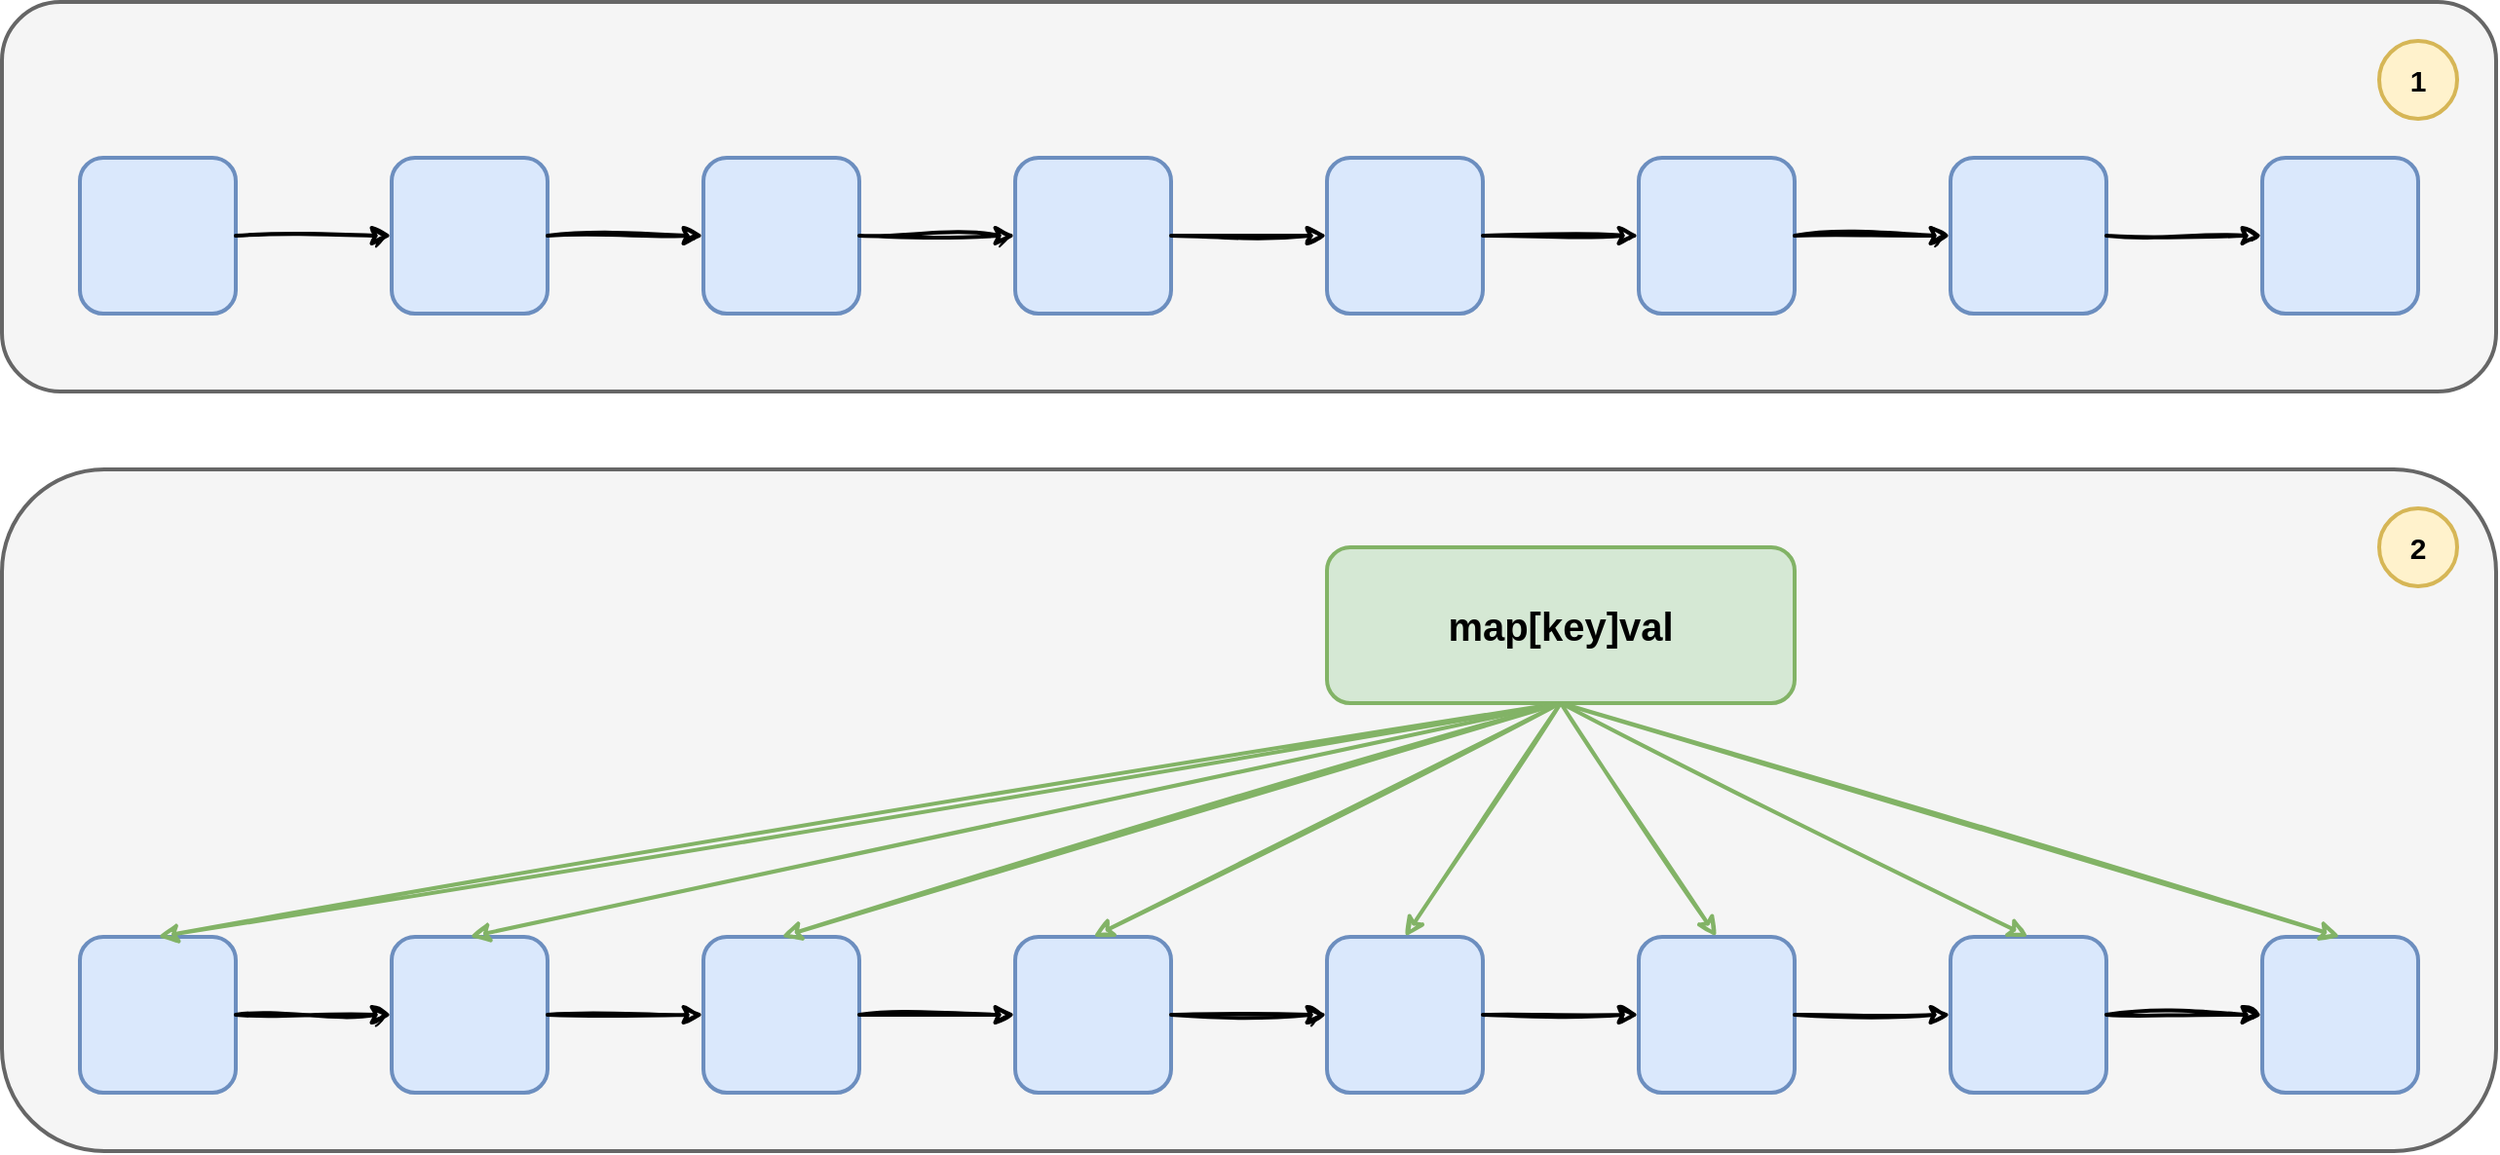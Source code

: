 <mxfile version="20.7.4" type="github">
  <diagram id="3Msq9Zm3J8-9wI-yKWcB" name="第 1 页">
    <mxGraphModel dx="1468" dy="1994" grid="1" gridSize="10" guides="1" tooltips="1" connect="1" arrows="1" fold="1" page="1" pageScale="1" pageWidth="827" pageHeight="1169" math="0" shadow="0">
      <root>
        <mxCell id="0" />
        <mxCell id="1" parent="0" />
        <mxCell id="XPZotyxkkyArRhtsx3Gz-83" value="" style="rounded=1;whiteSpace=wrap;html=1;strokeWidth=2;fillWeight=4;hachureGap=8;hachureAngle=45;fillColor=#f5f5f5;fontSize=15;fontColor=#333333;strokeColor=#666666;" vertex="1" parent="1">
          <mxGeometry x="40" y="200" width="1280" height="350" as="geometry" />
        </mxCell>
        <mxCell id="XPZotyxkkyArRhtsx3Gz-2" value="" style="rounded=1;whiteSpace=wrap;html=1;strokeWidth=2;fillWeight=4;hachureGap=8;hachureAngle=45;fillColor=#f5f5f5;fontSize=15;fontColor=#333333;strokeColor=#666666;" vertex="1" parent="1">
          <mxGeometry x="40" y="-40" width="1280" height="200" as="geometry" />
        </mxCell>
        <mxCell id="XPZotyxkkyArRhtsx3Gz-3" value="" style="rounded=1;whiteSpace=wrap;html=1;strokeWidth=2;fillWeight=4;hachureGap=8;hachureAngle=45;fillColor=#dae8fc;strokeColor=#6c8ebf;" vertex="1" parent="1">
          <mxGeometry x="80" y="40" width="80" height="80" as="geometry" />
        </mxCell>
        <mxCell id="XPZotyxkkyArRhtsx3Gz-4" value="" style="rounded=1;whiteSpace=wrap;html=1;strokeWidth=2;fillWeight=4;hachureGap=8;hachureAngle=45;fillColor=#dae8fc;strokeColor=#6c8ebf;" vertex="1" parent="1">
          <mxGeometry x="240" y="40" width="80" height="80" as="geometry" />
        </mxCell>
        <mxCell id="XPZotyxkkyArRhtsx3Gz-5" value="" style="rounded=1;whiteSpace=wrap;html=1;strokeWidth=2;fillWeight=4;hachureGap=8;hachureAngle=45;fillColor=#dae8fc;strokeColor=#6c8ebf;" vertex="1" parent="1">
          <mxGeometry x="400" y="40" width="80" height="80" as="geometry" />
        </mxCell>
        <mxCell id="XPZotyxkkyArRhtsx3Gz-47" value="" style="rounded=1;whiteSpace=wrap;html=1;strokeWidth=2;fillWeight=4;hachureGap=8;hachureAngle=45;fillColor=#dae8fc;strokeColor=#6c8ebf;" vertex="1" parent="1">
          <mxGeometry x="560" y="40" width="80" height="80" as="geometry" />
        </mxCell>
        <mxCell id="XPZotyxkkyArRhtsx3Gz-48" value="" style="rounded=1;whiteSpace=wrap;html=1;strokeWidth=2;fillWeight=4;hachureGap=8;hachureAngle=45;fillColor=#dae8fc;strokeColor=#6c8ebf;" vertex="1" parent="1">
          <mxGeometry x="720" y="40" width="80" height="80" as="geometry" />
        </mxCell>
        <mxCell id="XPZotyxkkyArRhtsx3Gz-49" value="" style="rounded=1;whiteSpace=wrap;html=1;strokeWidth=2;fillWeight=4;hachureGap=8;hachureAngle=45;fillColor=#dae8fc;strokeColor=#6c8ebf;" vertex="1" parent="1">
          <mxGeometry x="880" y="40" width="80" height="80" as="geometry" />
        </mxCell>
        <mxCell id="XPZotyxkkyArRhtsx3Gz-50" value="" style="rounded=1;whiteSpace=wrap;html=1;strokeWidth=2;fillWeight=4;hachureGap=8;hachureAngle=45;fillColor=#dae8fc;strokeColor=#6c8ebf;" vertex="1" parent="1">
          <mxGeometry x="1040" y="40" width="80" height="80" as="geometry" />
        </mxCell>
        <mxCell id="XPZotyxkkyArRhtsx3Gz-51" value="" style="rounded=1;whiteSpace=wrap;html=1;strokeWidth=2;fillWeight=4;hachureGap=8;hachureAngle=45;fillColor=#dae8fc;strokeColor=#6c8ebf;" vertex="1" parent="1">
          <mxGeometry x="1200" y="40" width="80" height="80" as="geometry" />
        </mxCell>
        <mxCell id="XPZotyxkkyArRhtsx3Gz-52" value="" style="endArrow=classic;html=1;rounded=0;exitX=1;exitY=0.5;exitDx=0;exitDy=0;entryX=0;entryY=0.5;entryDx=0;entryDy=0;strokeWidth=2;sketch=1;curveFitting=1;jiggle=2;" edge="1" parent="1" source="XPZotyxkkyArRhtsx3Gz-3" target="XPZotyxkkyArRhtsx3Gz-4">
          <mxGeometry width="50" height="50" relative="1" as="geometry">
            <mxPoint x="240" y="210" as="sourcePoint" />
            <mxPoint x="290" y="160" as="targetPoint" />
          </mxGeometry>
        </mxCell>
        <mxCell id="XPZotyxkkyArRhtsx3Gz-53" value="" style="endArrow=classic;html=1;rounded=0;exitX=1;exitY=0.5;exitDx=0;exitDy=0;entryX=0;entryY=0.5;entryDx=0;entryDy=0;strokeWidth=2;sketch=1;curveFitting=1;jiggle=2;" edge="1" parent="1" source="XPZotyxkkyArRhtsx3Gz-4" target="XPZotyxkkyArRhtsx3Gz-5">
          <mxGeometry width="50" height="50" relative="1" as="geometry">
            <mxPoint x="170" y="90.0" as="sourcePoint" />
            <mxPoint x="250" y="90.0" as="targetPoint" />
          </mxGeometry>
        </mxCell>
        <mxCell id="XPZotyxkkyArRhtsx3Gz-54" value="" style="endArrow=classic;html=1;rounded=0;exitX=1;exitY=0.5;exitDx=0;exitDy=0;entryX=0;entryY=0.5;entryDx=0;entryDy=0;strokeWidth=2;sketch=1;curveFitting=1;jiggle=2;" edge="1" parent="1" source="XPZotyxkkyArRhtsx3Gz-5" target="XPZotyxkkyArRhtsx3Gz-47">
          <mxGeometry width="50" height="50" relative="1" as="geometry">
            <mxPoint x="330" y="90.0" as="sourcePoint" />
            <mxPoint x="410" y="90.0" as="targetPoint" />
          </mxGeometry>
        </mxCell>
        <mxCell id="XPZotyxkkyArRhtsx3Gz-55" value="" style="endArrow=classic;html=1;rounded=0;exitX=1;exitY=0.5;exitDx=0;exitDy=0;strokeWidth=2;sketch=1;curveFitting=1;jiggle=2;" edge="1" parent="1" source="XPZotyxkkyArRhtsx3Gz-47" target="XPZotyxkkyArRhtsx3Gz-48">
          <mxGeometry width="50" height="50" relative="1" as="geometry">
            <mxPoint x="490" y="90.0" as="sourcePoint" />
            <mxPoint x="570" y="90.0" as="targetPoint" />
          </mxGeometry>
        </mxCell>
        <mxCell id="XPZotyxkkyArRhtsx3Gz-56" value="" style="endArrow=classic;html=1;rounded=0;strokeWidth=2;sketch=1;curveFitting=1;jiggle=2;exitX=1;exitY=0.5;exitDx=0;exitDy=0;entryX=0;entryY=0.5;entryDx=0;entryDy=0;" edge="1" parent="1" source="XPZotyxkkyArRhtsx3Gz-48" target="XPZotyxkkyArRhtsx3Gz-49">
          <mxGeometry width="50" height="50" relative="1" as="geometry">
            <mxPoint x="810" y="80" as="sourcePoint" />
            <mxPoint x="730" y="90.0" as="targetPoint" />
          </mxGeometry>
        </mxCell>
        <mxCell id="XPZotyxkkyArRhtsx3Gz-57" value="" style="endArrow=classic;html=1;rounded=0;strokeWidth=2;sketch=1;curveFitting=1;jiggle=2;exitX=1;exitY=0.5;exitDx=0;exitDy=0;entryX=0;entryY=0.5;entryDx=0;entryDy=0;" edge="1" parent="1" source="XPZotyxkkyArRhtsx3Gz-49" target="XPZotyxkkyArRhtsx3Gz-50">
          <mxGeometry width="50" height="50" relative="1" as="geometry">
            <mxPoint x="810" y="90.0" as="sourcePoint" />
            <mxPoint x="890" y="90.0" as="targetPoint" />
          </mxGeometry>
        </mxCell>
        <mxCell id="XPZotyxkkyArRhtsx3Gz-58" value="" style="endArrow=classic;html=1;rounded=0;strokeWidth=2;sketch=1;curveFitting=1;jiggle=2;exitX=1;exitY=0.5;exitDx=0;exitDy=0;entryX=0;entryY=0.5;entryDx=0;entryDy=0;" edge="1" parent="1" source="XPZotyxkkyArRhtsx3Gz-50" target="XPZotyxkkyArRhtsx3Gz-51">
          <mxGeometry width="50" height="50" relative="1" as="geometry">
            <mxPoint x="970" y="90.0" as="sourcePoint" />
            <mxPoint x="1050" y="90.0" as="targetPoint" />
          </mxGeometry>
        </mxCell>
        <mxCell id="XPZotyxkkyArRhtsx3Gz-59" value="" style="rounded=1;whiteSpace=wrap;html=1;strokeWidth=2;fillWeight=4;hachureGap=8;hachureAngle=45;fillColor=#dae8fc;strokeColor=#6c8ebf;" vertex="1" parent="1">
          <mxGeometry x="80" y="440" width="80" height="80" as="geometry" />
        </mxCell>
        <mxCell id="XPZotyxkkyArRhtsx3Gz-60" value="" style="rounded=1;whiteSpace=wrap;html=1;strokeWidth=2;fillWeight=4;hachureGap=8;hachureAngle=45;fillColor=#dae8fc;strokeColor=#6c8ebf;" vertex="1" parent="1">
          <mxGeometry x="240" y="440" width="80" height="80" as="geometry" />
        </mxCell>
        <mxCell id="XPZotyxkkyArRhtsx3Gz-61" value="" style="rounded=1;whiteSpace=wrap;html=1;strokeWidth=2;fillWeight=4;hachureGap=8;hachureAngle=45;fillColor=#dae8fc;strokeColor=#6c8ebf;" vertex="1" parent="1">
          <mxGeometry x="400" y="440" width="80" height="80" as="geometry" />
        </mxCell>
        <mxCell id="XPZotyxkkyArRhtsx3Gz-62" value="" style="rounded=1;whiteSpace=wrap;html=1;strokeWidth=2;fillWeight=4;hachureGap=8;hachureAngle=45;fillColor=#dae8fc;strokeColor=#6c8ebf;" vertex="1" parent="1">
          <mxGeometry x="560" y="440" width="80" height="80" as="geometry" />
        </mxCell>
        <mxCell id="XPZotyxkkyArRhtsx3Gz-63" value="" style="rounded=1;whiteSpace=wrap;html=1;strokeWidth=2;fillWeight=4;hachureGap=8;hachureAngle=45;fillColor=#dae8fc;strokeColor=#6c8ebf;" vertex="1" parent="1">
          <mxGeometry x="720" y="440" width="80" height="80" as="geometry" />
        </mxCell>
        <mxCell id="XPZotyxkkyArRhtsx3Gz-64" value="" style="rounded=1;whiteSpace=wrap;html=1;strokeWidth=2;fillWeight=4;hachureGap=8;hachureAngle=45;fillColor=#dae8fc;strokeColor=#6c8ebf;" vertex="1" parent="1">
          <mxGeometry x="880" y="440" width="80" height="80" as="geometry" />
        </mxCell>
        <mxCell id="XPZotyxkkyArRhtsx3Gz-65" value="" style="rounded=1;whiteSpace=wrap;html=1;strokeWidth=2;fillWeight=4;hachureGap=8;hachureAngle=45;fillColor=#dae8fc;strokeColor=#6c8ebf;" vertex="1" parent="1">
          <mxGeometry x="1040" y="440" width="80" height="80" as="geometry" />
        </mxCell>
        <mxCell id="XPZotyxkkyArRhtsx3Gz-66" value="" style="rounded=1;whiteSpace=wrap;html=1;strokeWidth=2;fillWeight=4;hachureGap=8;hachureAngle=45;fillColor=#dae8fc;strokeColor=#6c8ebf;" vertex="1" parent="1">
          <mxGeometry x="1200" y="440" width="80" height="80" as="geometry" />
        </mxCell>
        <mxCell id="XPZotyxkkyArRhtsx3Gz-67" value="" style="endArrow=classic;html=1;rounded=0;exitX=1;exitY=0.5;exitDx=0;exitDy=0;entryX=0;entryY=0.5;entryDx=0;entryDy=0;strokeWidth=2;sketch=1;curveFitting=1;jiggle=2;" edge="1" parent="1" source="XPZotyxkkyArRhtsx3Gz-59" target="XPZotyxkkyArRhtsx3Gz-60">
          <mxGeometry width="50" height="50" relative="1" as="geometry">
            <mxPoint x="240" y="610" as="sourcePoint" />
            <mxPoint x="290" y="560" as="targetPoint" />
          </mxGeometry>
        </mxCell>
        <mxCell id="XPZotyxkkyArRhtsx3Gz-68" value="" style="endArrow=classic;html=1;rounded=0;exitX=1;exitY=0.5;exitDx=0;exitDy=0;entryX=0;entryY=0.5;entryDx=0;entryDy=0;strokeWidth=2;sketch=1;curveFitting=1;jiggle=2;" edge="1" parent="1" source="XPZotyxkkyArRhtsx3Gz-60" target="XPZotyxkkyArRhtsx3Gz-61">
          <mxGeometry width="50" height="50" relative="1" as="geometry">
            <mxPoint x="170" y="490.0" as="sourcePoint" />
            <mxPoint x="250" y="490.0" as="targetPoint" />
          </mxGeometry>
        </mxCell>
        <mxCell id="XPZotyxkkyArRhtsx3Gz-69" value="" style="endArrow=classic;html=1;rounded=0;exitX=1;exitY=0.5;exitDx=0;exitDy=0;entryX=0;entryY=0.5;entryDx=0;entryDy=0;strokeWidth=2;sketch=1;curveFitting=1;jiggle=2;" edge="1" parent="1" source="XPZotyxkkyArRhtsx3Gz-61" target="XPZotyxkkyArRhtsx3Gz-62">
          <mxGeometry width="50" height="50" relative="1" as="geometry">
            <mxPoint x="330" y="490.0" as="sourcePoint" />
            <mxPoint x="410" y="490.0" as="targetPoint" />
          </mxGeometry>
        </mxCell>
        <mxCell id="XPZotyxkkyArRhtsx3Gz-70" value="" style="endArrow=classic;html=1;rounded=0;exitX=1;exitY=0.5;exitDx=0;exitDy=0;strokeWidth=2;sketch=1;curveFitting=1;jiggle=2;" edge="1" parent="1" source="XPZotyxkkyArRhtsx3Gz-62" target="XPZotyxkkyArRhtsx3Gz-63">
          <mxGeometry width="50" height="50" relative="1" as="geometry">
            <mxPoint x="490" y="490.0" as="sourcePoint" />
            <mxPoint x="570" y="490.0" as="targetPoint" />
          </mxGeometry>
        </mxCell>
        <mxCell id="XPZotyxkkyArRhtsx3Gz-71" value="" style="endArrow=classic;html=1;rounded=0;strokeWidth=2;sketch=1;curveFitting=1;jiggle=2;exitX=1;exitY=0.5;exitDx=0;exitDy=0;entryX=0;entryY=0.5;entryDx=0;entryDy=0;" edge="1" parent="1" source="XPZotyxkkyArRhtsx3Gz-63" target="XPZotyxkkyArRhtsx3Gz-64">
          <mxGeometry width="50" height="50" relative="1" as="geometry">
            <mxPoint x="810" y="480" as="sourcePoint" />
            <mxPoint x="730" y="490.0" as="targetPoint" />
          </mxGeometry>
        </mxCell>
        <mxCell id="XPZotyxkkyArRhtsx3Gz-72" value="" style="endArrow=classic;html=1;rounded=0;strokeWidth=2;sketch=1;curveFitting=1;jiggle=2;exitX=1;exitY=0.5;exitDx=0;exitDy=0;entryX=0;entryY=0.5;entryDx=0;entryDy=0;" edge="1" parent="1" source="XPZotyxkkyArRhtsx3Gz-64" target="XPZotyxkkyArRhtsx3Gz-65">
          <mxGeometry width="50" height="50" relative="1" as="geometry">
            <mxPoint x="810" y="490.0" as="sourcePoint" />
            <mxPoint x="890" y="490.0" as="targetPoint" />
          </mxGeometry>
        </mxCell>
        <mxCell id="XPZotyxkkyArRhtsx3Gz-73" value="" style="endArrow=classic;html=1;rounded=0;strokeWidth=2;sketch=1;curveFitting=1;jiggle=2;exitX=1;exitY=0.5;exitDx=0;exitDy=0;entryX=0;entryY=0.5;entryDx=0;entryDy=0;" edge="1" parent="1" source="XPZotyxkkyArRhtsx3Gz-65" target="XPZotyxkkyArRhtsx3Gz-66">
          <mxGeometry width="50" height="50" relative="1" as="geometry">
            <mxPoint x="970" y="490.0" as="sourcePoint" />
            <mxPoint x="1050" y="490.0" as="targetPoint" />
          </mxGeometry>
        </mxCell>
        <mxCell id="XPZotyxkkyArRhtsx3Gz-74" value="map[key]val" style="rounded=1;whiteSpace=wrap;html=1;strokeWidth=2;fillWeight=4;hachureGap=8;hachureAngle=45;fillColor=#d5e8d4;strokeColor=#82b366;fontSize=20;fontStyle=1" vertex="1" parent="1">
          <mxGeometry x="720" y="240" width="240" height="80" as="geometry" />
        </mxCell>
        <mxCell id="XPZotyxkkyArRhtsx3Gz-75" value="" style="endArrow=classic;html=1;rounded=0;sketch=1;strokeWidth=2;fontSize=20;exitX=0.5;exitY=1;exitDx=0;exitDy=0;entryX=0.5;entryY=0;entryDx=0;entryDy=0;fillColor=#d5e8d4;strokeColor=#82b366;" edge="1" parent="1" source="XPZotyxkkyArRhtsx3Gz-74" target="XPZotyxkkyArRhtsx3Gz-59">
          <mxGeometry width="50" height="50" relative="1" as="geometry">
            <mxPoint x="350" y="320" as="sourcePoint" />
            <mxPoint x="400" y="270" as="targetPoint" />
          </mxGeometry>
        </mxCell>
        <mxCell id="XPZotyxkkyArRhtsx3Gz-76" value="" style="endArrow=classic;html=1;rounded=0;sketch=1;strokeWidth=2;fontSize=20;exitX=0.5;exitY=1;exitDx=0;exitDy=0;entryX=0.5;entryY=0;entryDx=0;entryDy=0;fillColor=#d5e8d4;strokeColor=#82b366;" edge="1" parent="1" source="XPZotyxkkyArRhtsx3Gz-74" target="XPZotyxkkyArRhtsx3Gz-60">
          <mxGeometry width="50" height="50" relative="1" as="geometry">
            <mxPoint x="1010" y="330" as="sourcePoint" />
            <mxPoint x="130" y="450" as="targetPoint" />
          </mxGeometry>
        </mxCell>
        <mxCell id="XPZotyxkkyArRhtsx3Gz-77" value="" style="endArrow=classic;html=1;rounded=0;sketch=1;strokeWidth=2;fontSize=20;exitX=0.5;exitY=1;exitDx=0;exitDy=0;entryX=0.5;entryY=0;entryDx=0;entryDy=0;fillColor=#d5e8d4;strokeColor=#82b366;" edge="1" parent="1" source="XPZotyxkkyArRhtsx3Gz-74" target="XPZotyxkkyArRhtsx3Gz-61">
          <mxGeometry width="50" height="50" relative="1" as="geometry">
            <mxPoint x="1010" y="330" as="sourcePoint" />
            <mxPoint x="290.0" y="450" as="targetPoint" />
          </mxGeometry>
        </mxCell>
        <mxCell id="XPZotyxkkyArRhtsx3Gz-78" value="" style="endArrow=classic;html=1;rounded=0;sketch=1;strokeWidth=2;fontSize=20;exitX=0.5;exitY=1;exitDx=0;exitDy=0;entryX=0.5;entryY=0;entryDx=0;entryDy=0;fillColor=#d5e8d4;strokeColor=#82b366;" edge="1" parent="1" source="XPZotyxkkyArRhtsx3Gz-74" target="XPZotyxkkyArRhtsx3Gz-62">
          <mxGeometry width="50" height="50" relative="1" as="geometry">
            <mxPoint x="1010" y="330" as="sourcePoint" />
            <mxPoint x="450" y="450" as="targetPoint" />
          </mxGeometry>
        </mxCell>
        <mxCell id="XPZotyxkkyArRhtsx3Gz-79" value="" style="endArrow=classic;html=1;rounded=0;sketch=1;strokeWidth=2;fontSize=20;exitX=0.5;exitY=1;exitDx=0;exitDy=0;entryX=0.5;entryY=0;entryDx=0;entryDy=0;fillColor=#d5e8d4;strokeColor=#82b366;" edge="1" parent="1" source="XPZotyxkkyArRhtsx3Gz-74" target="XPZotyxkkyArRhtsx3Gz-63">
          <mxGeometry width="50" height="50" relative="1" as="geometry">
            <mxPoint x="1010" y="330" as="sourcePoint" />
            <mxPoint x="610" y="450" as="targetPoint" />
          </mxGeometry>
        </mxCell>
        <mxCell id="XPZotyxkkyArRhtsx3Gz-80" value="" style="endArrow=classic;html=1;rounded=0;sketch=1;strokeWidth=2;fontSize=20;exitX=0.5;exitY=1;exitDx=0;exitDy=0;entryX=0.5;entryY=0;entryDx=0;entryDy=0;fillColor=#d5e8d4;strokeColor=#82b366;" edge="1" parent="1" source="XPZotyxkkyArRhtsx3Gz-74" target="XPZotyxkkyArRhtsx3Gz-64">
          <mxGeometry width="50" height="50" relative="1" as="geometry">
            <mxPoint x="1010" y="330" as="sourcePoint" />
            <mxPoint x="770" y="450" as="targetPoint" />
          </mxGeometry>
        </mxCell>
        <mxCell id="XPZotyxkkyArRhtsx3Gz-81" value="" style="endArrow=classic;html=1;rounded=0;sketch=1;strokeWidth=2;fontSize=20;exitX=0.5;exitY=1;exitDx=0;exitDy=0;entryX=0.5;entryY=0;entryDx=0;entryDy=0;fillColor=#d5e8d4;strokeColor=#82b366;" edge="1" parent="1" source="XPZotyxkkyArRhtsx3Gz-74" target="XPZotyxkkyArRhtsx3Gz-65">
          <mxGeometry width="50" height="50" relative="1" as="geometry">
            <mxPoint x="1010" y="330" as="sourcePoint" />
            <mxPoint x="930" y="450" as="targetPoint" />
          </mxGeometry>
        </mxCell>
        <mxCell id="XPZotyxkkyArRhtsx3Gz-82" value="" style="endArrow=classic;html=1;rounded=0;sketch=1;strokeWidth=2;fontSize=20;exitX=0.5;exitY=1;exitDx=0;exitDy=0;entryX=0.5;entryY=0;entryDx=0;entryDy=0;fillColor=#d5e8d4;strokeColor=#82b366;" edge="1" parent="1" source="XPZotyxkkyArRhtsx3Gz-74" target="XPZotyxkkyArRhtsx3Gz-66">
          <mxGeometry width="50" height="50" relative="1" as="geometry">
            <mxPoint x="1010" y="330" as="sourcePoint" />
            <mxPoint x="1090" y="450" as="targetPoint" />
          </mxGeometry>
        </mxCell>
        <mxCell id="XPZotyxkkyArRhtsx3Gz-84" value="1" style="ellipse;whiteSpace=wrap;html=1;strokeWidth=2;fillWeight=2;hachureGap=8;fillColor=#fff2cc;fillStyle=auto;fontSize=15;strokeColor=#d6b656;fontStyle=1" vertex="1" parent="1">
          <mxGeometry x="1260" y="-20" width="40" height="40" as="geometry" />
        </mxCell>
        <mxCell id="XPZotyxkkyArRhtsx3Gz-85" value="2" style="ellipse;whiteSpace=wrap;html=1;strokeWidth=2;fillWeight=2;hachureGap=8;fillColor=#fff2cc;fillStyle=auto;fontSize=15;strokeColor=#d6b656;fontStyle=1" vertex="1" parent="1">
          <mxGeometry x="1260" y="220" width="40" height="40" as="geometry" />
        </mxCell>
      </root>
    </mxGraphModel>
  </diagram>
</mxfile>
